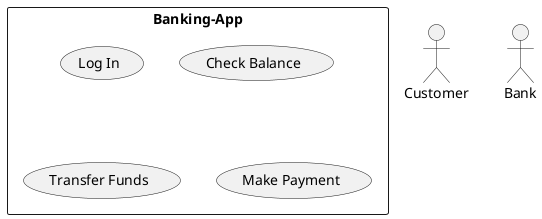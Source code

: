 @startuml
actor  Customer
rectangle Banking-App {
  (Log In)
  (Check Balance)
  (Transfer Funds)
  (Make Payment)

}
actor Bank

@enduml